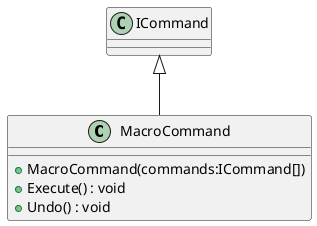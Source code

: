 @startuml
class MacroCommand {
    + MacroCommand(commands:ICommand[])
    + Execute() : void
    + Undo() : void
}
ICommand <|-- MacroCommand
@enduml
